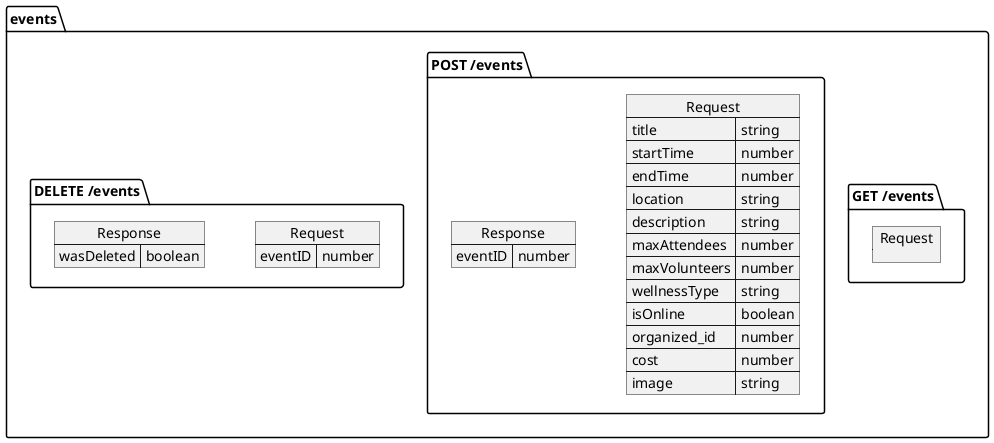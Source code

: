 @startuml eventsEndpoint
package events {
    package "GET /events" {
        json "Request" as GETEventsReq {
        }
    }
    package "POST /events" {

        json "Request" as POSTEventsReq {
            "title": "string", 
            "startTime": "number",
            "endTime": "number", 
            "location": "string", 
            "description": "string", 
            "maxAttendees": "number", 
            "maxVolunteers": "number", 
            "wellnessType": "string", 
            "isOnline": "boolean", 
            "organized_id": "number", 
            "cost": "number", 
            "image": "string"
        }

        json "Response" as POSTEventsResp {
            "eventID" : "number"
        }

    }
    package "DELETE /events" {
        json "Request" as DELETEEventsReq {
            "eventID": "number"
        }
        json "Response" as DELETEEventsResp {
            "wasDeleted": "boolean"
        }
    }
}
@enduml